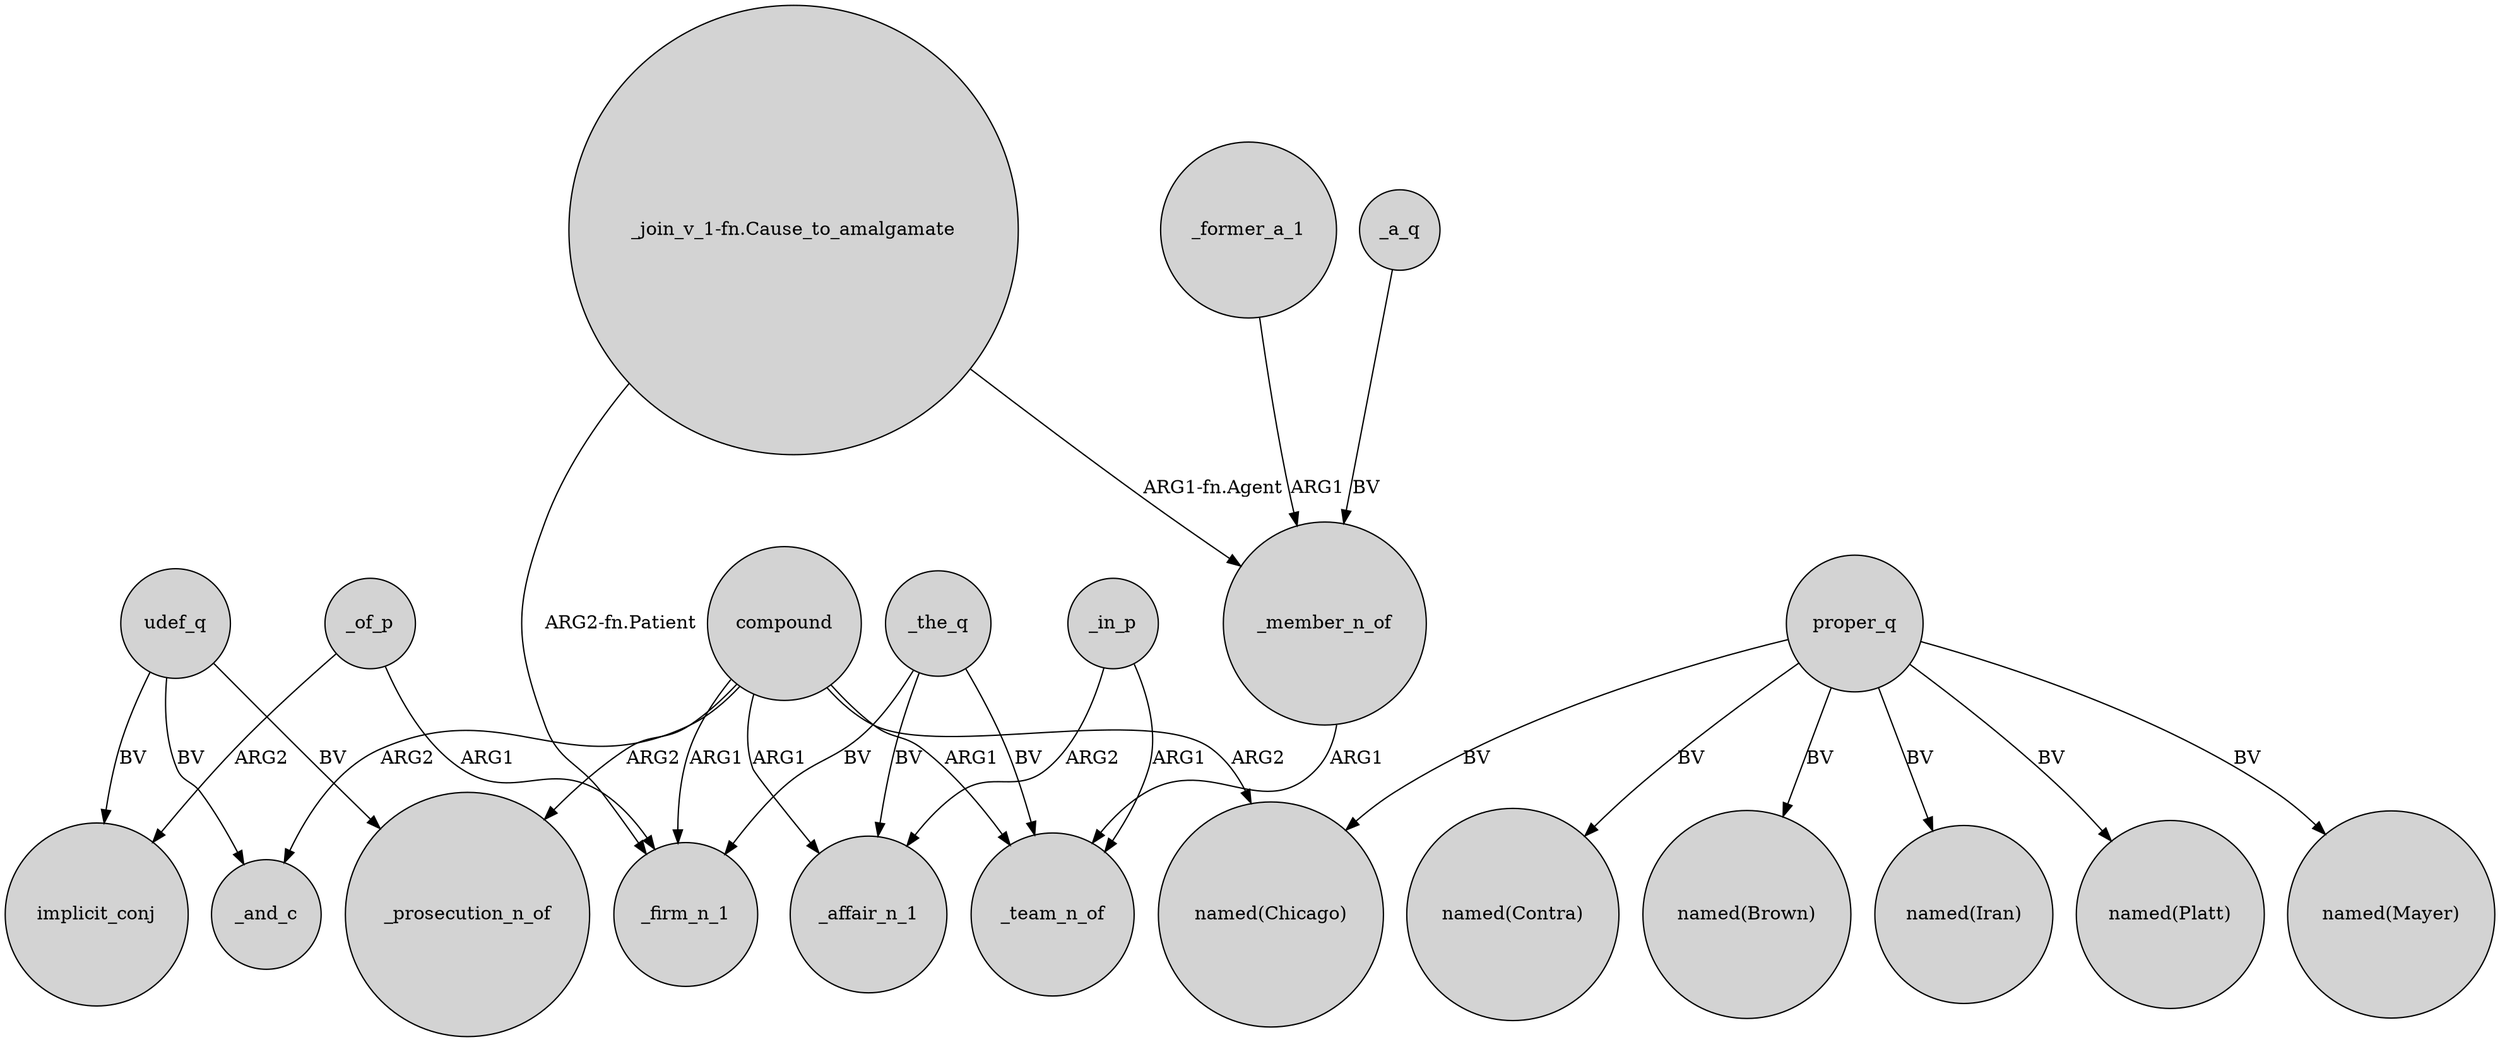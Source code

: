 digraph {
	node [shape=circle style=filled]
	_member_n_of -> _team_n_of [label=ARG1]
	compound -> _team_n_of [label=ARG1]
	proper_q -> "named(Contra)" [label=BV]
	_of_p -> _firm_n_1 [label=ARG1]
	_in_p -> _team_n_of [label=ARG1]
	"_join_v_1-fn.Cause_to_amalgamate" -> _member_n_of [label="ARG1-fn.Agent"]
	compound -> "named(Chicago)" [label=ARG2]
	udef_q -> implicit_conj [label=BV]
	proper_q -> "named(Brown)" [label=BV]
	_former_a_1 -> _member_n_of [label=ARG1]
	compound -> _and_c [label=ARG2]
	proper_q -> "named(Iran)" [label=BV]
	proper_q -> "named(Platt)" [label=BV]
	compound -> _prosecution_n_of [label=ARG2]
	_the_q -> _affair_n_1 [label=BV]
	proper_q -> "named(Mayer)" [label=BV]
	compound -> _firm_n_1 [label=ARG1]
	_the_q -> _firm_n_1 [label=BV]
	udef_q -> _prosecution_n_of [label=BV]
	"_join_v_1-fn.Cause_to_amalgamate" -> _firm_n_1 [label="ARG2-fn.Patient"]
	_of_p -> implicit_conj [label=ARG2]
	_in_p -> _affair_n_1 [label=ARG2]
	compound -> _affair_n_1 [label=ARG1]
	_the_q -> _team_n_of [label=BV]
	udef_q -> _and_c [label=BV]
	_a_q -> _member_n_of [label=BV]
	proper_q -> "named(Chicago)" [label=BV]
}
